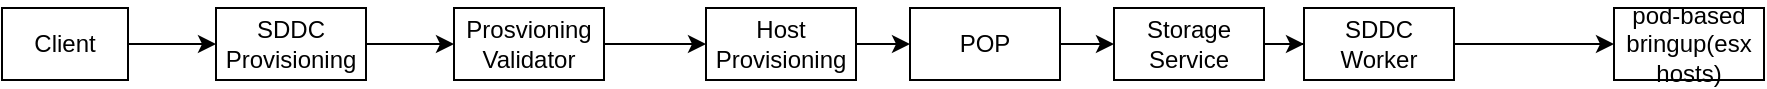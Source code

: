 <mxfile version="21.0.2" type="github">
  <diagram name="Page-1" id="GmZIIauffMX4SrbMlZlq">
    <mxGraphModel dx="1434" dy="794" grid="0" gridSize="10" guides="1" tooltips="1" connect="1" arrows="1" fold="1" page="1" pageScale="1" pageWidth="827" pageHeight="1169" math="0" shadow="0">
      <root>
        <mxCell id="0" />
        <mxCell id="1" parent="0" />
        <mxCell id="6K5Xd_codYNNOmME2cL5-5" value="" style="edgeStyle=orthogonalEdgeStyle;rounded=0;orthogonalLoop=1;jettySize=auto;html=1;" edge="1" parent="1" source="6K5Xd_codYNNOmME2cL5-1" target="6K5Xd_codYNNOmME2cL5-4">
          <mxGeometry relative="1" as="geometry" />
        </mxCell>
        <mxCell id="6K5Xd_codYNNOmME2cL5-1" value="Client" style="rounded=0;whiteSpace=wrap;html=1;" vertex="1" parent="1">
          <mxGeometry x="10" y="60" width="63" height="36" as="geometry" />
        </mxCell>
        <mxCell id="6K5Xd_codYNNOmME2cL5-7" value="" style="edgeStyle=orthogonalEdgeStyle;rounded=0;orthogonalLoop=1;jettySize=auto;html=1;" edge="1" parent="1" source="6K5Xd_codYNNOmME2cL5-4" target="6K5Xd_codYNNOmME2cL5-6">
          <mxGeometry relative="1" as="geometry" />
        </mxCell>
        <mxCell id="6K5Xd_codYNNOmME2cL5-4" value="SDDC Provisioning" style="rounded=0;whiteSpace=wrap;html=1;" vertex="1" parent="1">
          <mxGeometry x="117" y="60" width="75" height="36" as="geometry" />
        </mxCell>
        <mxCell id="6K5Xd_codYNNOmME2cL5-9" value="" style="edgeStyle=orthogonalEdgeStyle;rounded=0;orthogonalLoop=1;jettySize=auto;html=1;" edge="1" parent="1" source="6K5Xd_codYNNOmME2cL5-6" target="6K5Xd_codYNNOmME2cL5-8">
          <mxGeometry relative="1" as="geometry" />
        </mxCell>
        <mxCell id="6K5Xd_codYNNOmME2cL5-6" value="&lt;div&gt;Prosvioning Validator&lt;/div&gt;" style="rounded=0;whiteSpace=wrap;html=1;" vertex="1" parent="1">
          <mxGeometry x="236" y="60" width="75" height="36" as="geometry" />
        </mxCell>
        <mxCell id="6K5Xd_codYNNOmME2cL5-11" value="" style="edgeStyle=orthogonalEdgeStyle;rounded=0;orthogonalLoop=1;jettySize=auto;html=1;" edge="1" parent="1" source="6K5Xd_codYNNOmME2cL5-8" target="6K5Xd_codYNNOmME2cL5-10">
          <mxGeometry relative="1" as="geometry" />
        </mxCell>
        <mxCell id="6K5Xd_codYNNOmME2cL5-8" value="&lt;div&gt;Host Provisioning&lt;/div&gt;" style="rounded=0;whiteSpace=wrap;html=1;" vertex="1" parent="1">
          <mxGeometry x="362" y="60" width="75" height="36" as="geometry" />
        </mxCell>
        <mxCell id="6K5Xd_codYNNOmME2cL5-13" value="" style="edgeStyle=orthogonalEdgeStyle;rounded=0;orthogonalLoop=1;jettySize=auto;html=1;" edge="1" parent="1" source="6K5Xd_codYNNOmME2cL5-10" target="6K5Xd_codYNNOmME2cL5-12">
          <mxGeometry relative="1" as="geometry" />
        </mxCell>
        <mxCell id="6K5Xd_codYNNOmME2cL5-10" value="POP" style="rounded=0;whiteSpace=wrap;html=1;" vertex="1" parent="1">
          <mxGeometry x="464" y="60" width="75" height="36" as="geometry" />
        </mxCell>
        <mxCell id="6K5Xd_codYNNOmME2cL5-15" value="" style="edgeStyle=orthogonalEdgeStyle;rounded=0;orthogonalLoop=1;jettySize=auto;html=1;" edge="1" parent="1" source="6K5Xd_codYNNOmME2cL5-12" target="6K5Xd_codYNNOmME2cL5-14">
          <mxGeometry relative="1" as="geometry" />
        </mxCell>
        <mxCell id="6K5Xd_codYNNOmME2cL5-12" value="Storage Service" style="rounded=0;whiteSpace=wrap;html=1;" vertex="1" parent="1">
          <mxGeometry x="566" y="60" width="75" height="36" as="geometry" />
        </mxCell>
        <mxCell id="6K5Xd_codYNNOmME2cL5-17" value="" style="edgeStyle=orthogonalEdgeStyle;rounded=0;orthogonalLoop=1;jettySize=auto;html=1;" edge="1" parent="1" source="6K5Xd_codYNNOmME2cL5-14" target="6K5Xd_codYNNOmME2cL5-16">
          <mxGeometry relative="1" as="geometry" />
        </mxCell>
        <mxCell id="6K5Xd_codYNNOmME2cL5-14" value="SDDC Worker" style="rounded=0;whiteSpace=wrap;html=1;" vertex="1" parent="1">
          <mxGeometry x="661" y="60" width="75" height="36" as="geometry" />
        </mxCell>
        <mxCell id="6K5Xd_codYNNOmME2cL5-16" value="pod-based bringup(esx hosts)" style="rounded=0;whiteSpace=wrap;html=1;" vertex="1" parent="1">
          <mxGeometry x="816" y="60" width="75" height="36" as="geometry" />
        </mxCell>
      </root>
    </mxGraphModel>
  </diagram>
</mxfile>
